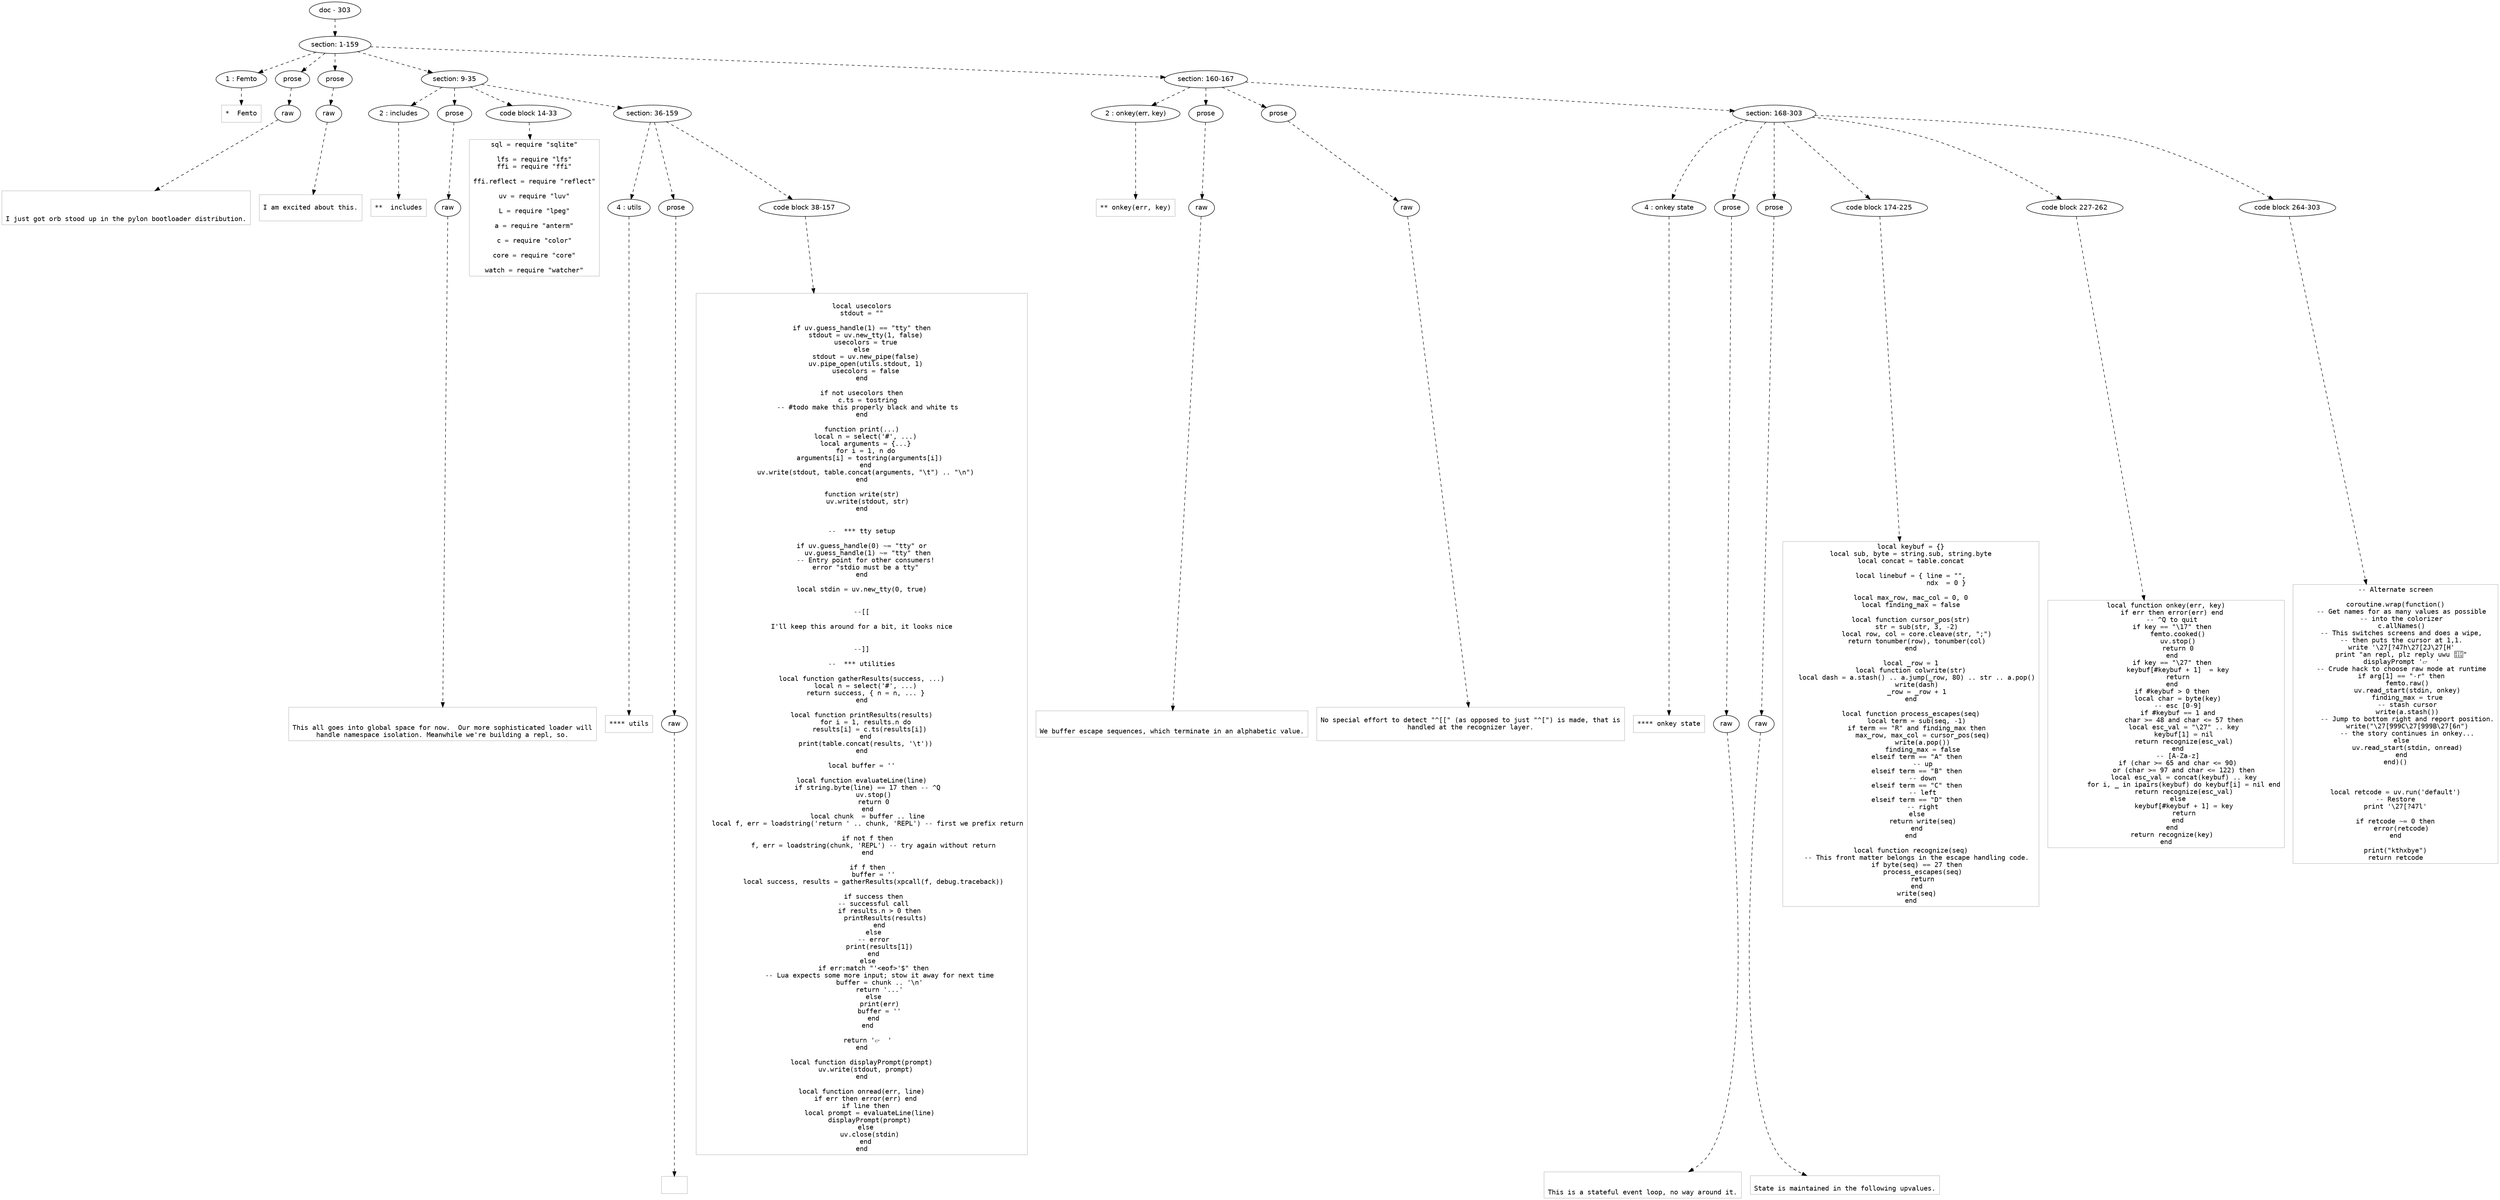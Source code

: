 digraph lpegNode {

node [fontname=Helvetica]
edge [style=dashed]

doc_0 [label="doc - 303"]


doc_0 -> { section_1}
{rank=same; section_1}

section_1 [label="section: 1-159"]


// END RANK doc_0

section_1 -> { header_2 prose_3 prose_4 section_5 section_6}
{rank=same; header_2 prose_3 prose_4 section_5 section_6}

header_2 [label="1 : Femto"]

prose_3 [label="prose"]

prose_4 [label="prose"]

section_5 [label="section: 9-35"]

section_6 [label="section: 160-167"]


// END RANK section_1

header_2 -> leaf_7
leaf_7  [color=Gray,shape=rectangle,fontname=Inconsolata,label="*  Femto"]
// END RANK header_2

prose_3 -> { raw_8}
{rank=same; raw_8}

raw_8 [label="raw"]


// END RANK prose_3

raw_8 -> leaf_9
leaf_9  [color=Gray,shape=rectangle,fontname=Inconsolata,label="


I just got orb stood up in the pylon bootloader distribution.
"]
// END RANK raw_8

prose_4 -> { raw_10}
{rank=same; raw_10}

raw_10 [label="raw"]


// END RANK prose_4

raw_10 -> leaf_11
leaf_11  [color=Gray,shape=rectangle,fontname=Inconsolata,label="
I am excited about this.

"]
// END RANK raw_10

section_5 -> { header_12 prose_13 codeblock_14 section_15}
{rank=same; header_12 prose_13 codeblock_14 section_15}

header_12 [label="2 : includes"]

prose_13 [label="prose"]

codeblock_14 [label="code block 14-33"]

section_15 [label="section: 36-159"]


// END RANK section_5

header_12 -> leaf_16
leaf_16  [color=Gray,shape=rectangle,fontname=Inconsolata,label="**  includes"]
// END RANK header_12

prose_13 -> { raw_17}
{rank=same; raw_17}

raw_17 [label="raw"]


// END RANK prose_13

raw_17 -> leaf_18
leaf_18  [color=Gray,shape=rectangle,fontname=Inconsolata,label="

This all goes into global space for now.  Our more sophisticated loader will
handle namespace isolation. Meanwhile we're building a repl, so.
"]
// END RANK raw_17

codeblock_14 -> leaf_19
leaf_19  [color=Gray,shape=rectangle,fontname=Inconsolata,label="sql = require \"sqlite\"

lfs = require \"lfs\"
ffi = require \"ffi\"

ffi.reflect = require \"reflect\"

uv = require \"luv\"

L = require \"lpeg\"

a = require \"anterm\"

c = require \"color\"

core = require \"core\"

watch = require \"watcher\""]
// END RANK codeblock_14

section_15 -> { header_20 prose_21 codeblock_22}
{rank=same; header_20 prose_21 codeblock_22}

header_20 [label="4 : utils"]

prose_21 [label="prose"]

codeblock_22 [label="code block 38-157"]


// END RANK section_15

header_20 -> leaf_23
leaf_23  [color=Gray,shape=rectangle,fontname=Inconsolata,label="**** utils"]
// END RANK header_20

prose_21 -> { raw_24}
{rank=same; raw_24}

raw_24 [label="raw"]


// END RANK prose_21

raw_24 -> leaf_25
leaf_25  [color=Gray,shape=rectangle,fontname=Inconsolata,label="
"]
// END RANK raw_24

codeblock_22 -> leaf_26
leaf_26  [color=Gray,shape=rectangle,fontname=Inconsolata,label="
local usecolors
stdout = \"\"

if uv.guess_handle(1) == \"tty\" then
  stdout = uv.new_tty(1, false)
  usecolors = true
else
  stdout = uv.new_pipe(false)
  uv.pipe_open(utils.stdout, 1)
  usecolors = false
end

if not usecolors then
   c.ts = tostring
   -- #todo make this properly black and white ts
end

function print(...)
  local n = select('#', ...)
  local arguments = {...}
  for i = 1, n do
    arguments[i] = tostring(arguments[i])
  end
  uv.write(stdout, table.concat(arguments, \"\\t\") .. \"\\n\")
end

function write(str)
   uv.write(stdout, str)
end


--  *** tty setup

if uv.guess_handle(0) ~= \"tty\" or
   uv.guess_handle(1) ~= \"tty\" then
  -- Entry point for other consumers!
  error \"stdio must be a tty\"
end

local stdin = uv.new_tty(0, true)


--[[

I'll keep this around for a bit, it looks nice


--]]

--  *** utilities

local function gatherResults(success, ...)
  local n = select('#', ...)
  return success, { n = n, ... }
end

local function printResults(results)
  for i = 1, results.n do
    results[i] = c.ts(results[i])
  end
  print(table.concat(results, '\\t'))
end

local buffer = ''

local function evaluateLine(line)
   if string.byte(line) == 17 then -- ^Q
      uv.stop()
      return 0
   end
   local chunk  = buffer .. line
   local f, err = loadstring('return ' .. chunk, 'REPL') -- first we prefix return

   if not f then
      f, err = loadstring(chunk, 'REPL') -- try again without return
   end

   if f then
      buffer = ''
      local success, results = gatherResults(xpcall(f, debug.traceback))

      if success then
      -- successful call
         if results.n > 0 then
            printResults(results)
         end
      else
      -- error
         print(results[1])
      end
   else
      if err:match \"'<eof>'$\" then
         -- Lua expects some more input; stow it away for next time
         buffer = chunk .. '\\n'
         return '...'
      else
         print(err)
         buffer = ''
      end
   end

   return '👉  '
end

local function displayPrompt(prompt)
  uv.write(stdout, prompt)
end

local function onread(err, line)
  if err then error(err) end
  if line then
    local prompt = evaluateLine(line)
    displayPrompt(prompt)
  else
    uv.close(stdin)
  end
end"]
// END RANK codeblock_22

section_6 -> { header_27 prose_28 prose_29 section_30}
{rank=same; header_27 prose_28 prose_29 section_30}

header_27 [label="2 : onkey(err, key)"]

prose_28 [label="prose"]

prose_29 [label="prose"]

section_30 [label="section: 168-303"]


// END RANK section_6

header_27 -> leaf_31
leaf_31  [color=Gray,shape=rectangle,fontname=Inconsolata,label="** onkey(err, key)"]
// END RANK header_27

prose_28 -> { raw_32}
{rank=same; raw_32}

raw_32 [label="raw"]


// END RANK prose_28

raw_32 -> leaf_33
leaf_33  [color=Gray,shape=rectangle,fontname=Inconsolata,label="

We buffer escape sequences, which terminate in an alphabetic value.
"]
// END RANK raw_32

prose_29 -> { raw_34}
{rank=same; raw_34}

raw_34 [label="raw"]


// END RANK prose_29

raw_34 -> leaf_35
leaf_35  [color=Gray,shape=rectangle,fontname=Inconsolata,label="
No special effort to detect \"^[[\" (as opposed to just \"^[\") is made, that is
handled at the recognizer layer.

"]
// END RANK raw_34

section_30 -> { header_36 prose_37 prose_38 codeblock_39 codeblock_40 codeblock_41}
{rank=same; header_36 prose_37 prose_38 codeblock_39 codeblock_40 codeblock_41}

header_36 [label="4 : onkey state"]

prose_37 [label="prose"]

prose_38 [label="prose"]

codeblock_39 [label="code block 174-225"]

codeblock_40 [label="code block 227-262"]

codeblock_41 [label="code block 264-303"]


// END RANK section_30

header_36 -> leaf_42
leaf_42  [color=Gray,shape=rectangle,fontname=Inconsolata,label="**** onkey state"]
// END RANK header_36

prose_37 -> { raw_43}
{rank=same; raw_43}

raw_43 [label="raw"]


// END RANK prose_37

raw_43 -> leaf_44
leaf_44  [color=Gray,shape=rectangle,fontname=Inconsolata,label="

This is a stateful event loop, no way around it.
"]
// END RANK raw_43

prose_38 -> { raw_45}
{rank=same; raw_45}

raw_45 [label="raw"]


// END RANK prose_38

raw_45 -> leaf_46
leaf_46  [color=Gray,shape=rectangle,fontname=Inconsolata,label="
State is maintained in the following upvalues.
"]
// END RANK raw_45

codeblock_39 -> leaf_47
leaf_47  [color=Gray,shape=rectangle,fontname=Inconsolata,label="local keybuf = {}
local sub, byte = string.sub, string.byte
local concat = table.concat

local linebuf = { line = \"\",
                  ndx  = 0 }

local max_row, mac_col = 0, 0
local finding_max = false

local function cursor_pos(str)
   str = sub(str, 3, -2)
   local row, col = core.cleave(str, \";\")
   return tonumber(row), tonumber(col)
end

local _row = 1
local function colwrite(str)
   local dash = a.stash() .. a.jump(_row, 80) .. str .. a.pop()
   write(dash)
   _row = _row + 1
end

local function process_escapes(seq)
   local term = sub(seq, -1)
   if term == \"R\" and finding_max then
      max_row, max_col = cursor_pos(seq)
      write(a.pop())
      finding_max = false
   elseif term == \"A\" then
      -- up
   elseif term == \"B\" then
      -- down
   elseif term == \"C\" then
      -- left
   elseif term == \"D\" then
      -- right
   else
      return write(seq)
   end
end

local function recognize(seq)
   -- This front matter belongs in the escape handling code.
   if byte(seq) == 27 then
      process_escapes(seq)
      return
   end
   write(seq)
end"]
// END RANK codeblock_39

codeblock_40 -> leaf_48
leaf_48  [color=Gray,shape=rectangle,fontname=Inconsolata,label="local function onkey(err, key)
   if err then error(err) end
   -- ^Q to quit
   if key == \"\\17\" then
      femto.cooked()
      uv.stop()
      return 0
   end
   if key == \"\\27\" then
      keybuf[#keybuf + 1]  = key
      return
   end
   if #keybuf > 0 then
      local char = byte(key)
      -- esc [0-9]
      if #keybuf == 1 and
         char >= 48 and char <= 57 then
         local esc_val = \"\\27\" .. key
         keybuf[1] = nil
         return recognize(esc_val)
      end
      -- [A-Za-z]
      if (char >= 65 and char <= 90)
         or (char >= 97 and char <= 122) then
         local esc_val = concat(keybuf) .. key
         for i, _ in ipairs(keybuf) do keybuf[i] = nil end
         return recognize(esc_val)
      else
         keybuf[#keybuf + 1] = key
         return
      end
   end
   return recognize(key)
end"]
// END RANK codeblock_40

codeblock_41 -> leaf_49
leaf_49  [color=Gray,shape=rectangle,fontname=Inconsolata,label="-- Alternate screen

coroutine.wrap(function()
   -- Get names for as many values as possible
   -- into the colorizer
   c.allNames()
   -- This switches screens and does a wipe,
   -- then puts the cursor at 1,1.
   write '\\27[?47h\\27[2J\\27[H'
   print \"an repl, plz reply uwu 👀\"
   displayPrompt '👉  '
   -- Crude hack to choose raw mode at runtime
   if arg[1] == \"-r\" then
      femto.raw()
      uv.read_start(stdin, onkey)
      finding_max = true
      -- stash cursor
      write(a.stash())
      -- Jump to bottom right and report position.
      write(\"\\27[999C\\27[999B\\27[6n\")
      -- the story continues in onkey...
   else
      uv.read_start(stdin, onread)
   end
end)()



local retcode = uv.run('default')
-- Restore
print '\\27[?47l'

if retcode ~= 0 then
   error(retcode)
end

print(\"kthxbye\")
return retcode"]
// END RANK codeblock_41


}
